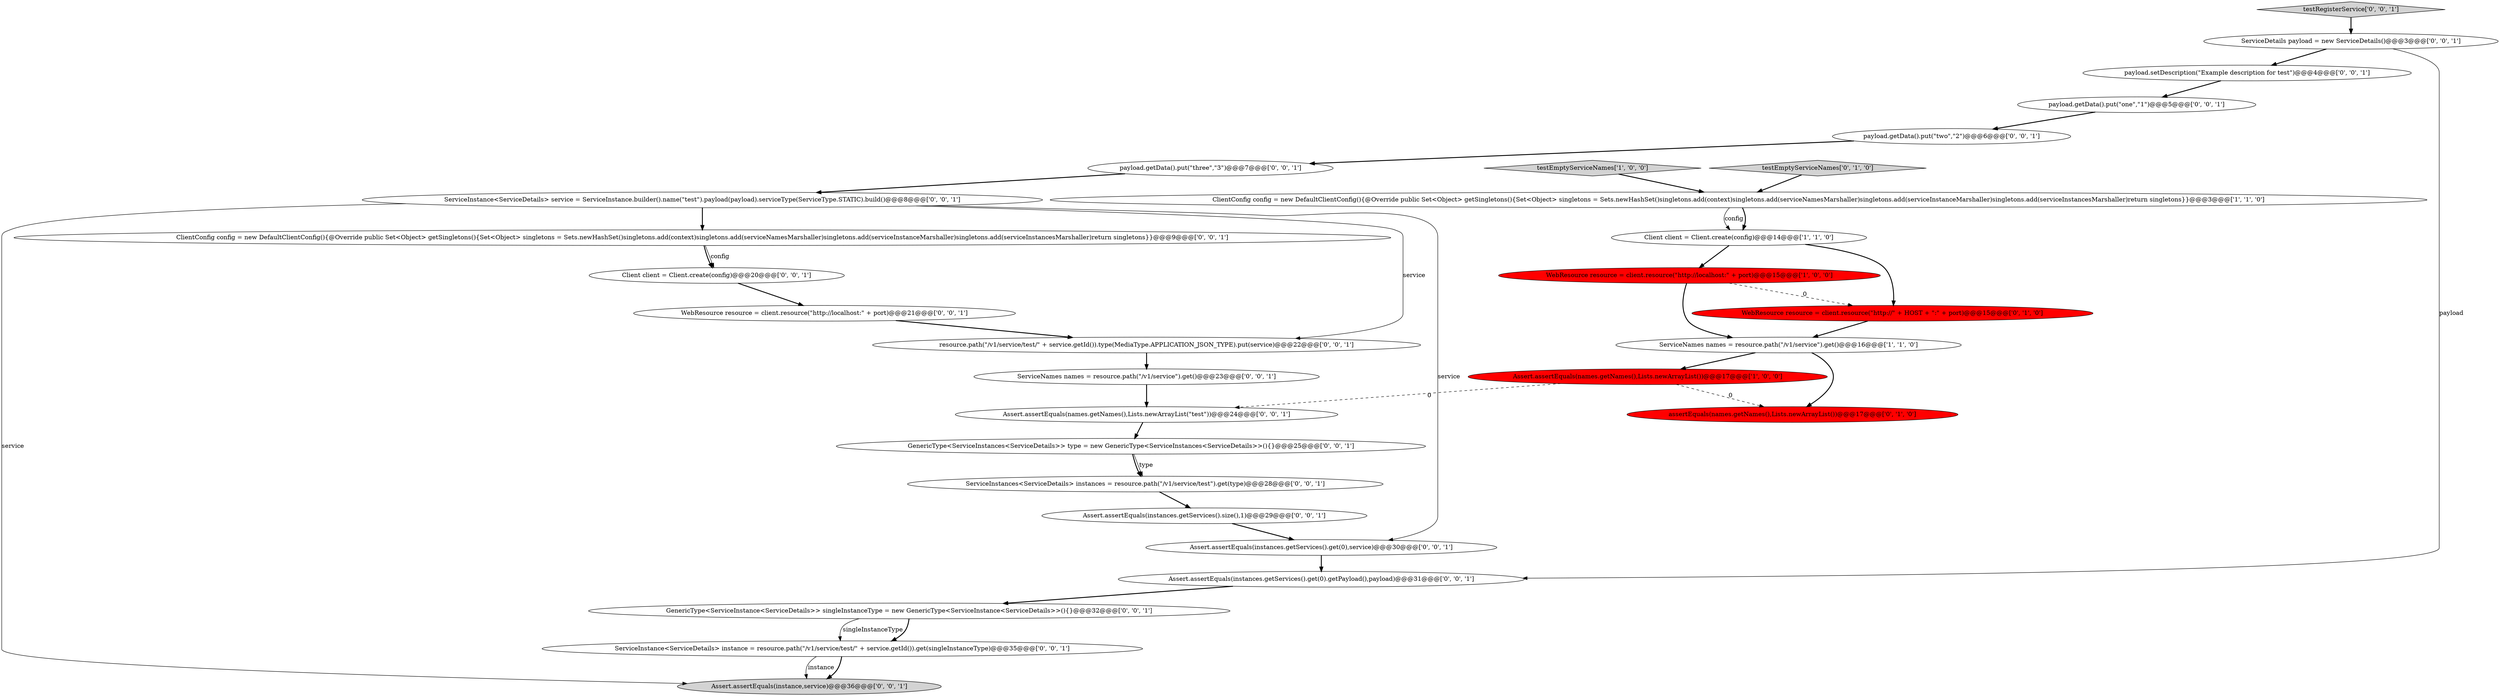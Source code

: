 digraph {
25 [style = filled, label = "testRegisterService['0', '0', '1']", fillcolor = lightgray, shape = diamond image = "AAA0AAABBB3BBB"];
24 [style = filled, label = "Assert.assertEquals(instances.getServices().get(0),service)@@@30@@@['0', '0', '1']", fillcolor = white, shape = ellipse image = "AAA0AAABBB3BBB"];
19 [style = filled, label = "ClientConfig config = new DefaultClientConfig(){@Override public Set<Object> getSingletons(){Set<Object> singletons = Sets.newHashSet()singletons.add(context)singletons.add(serviceNamesMarshaller)singletons.add(serviceInstanceMarshaller)singletons.add(serviceInstancesMarshaller)return singletons}}@@@9@@@['0', '0', '1']", fillcolor = white, shape = ellipse image = "AAA0AAABBB3BBB"];
1 [style = filled, label = "Assert.assertEquals(names.getNames(),Lists.newArrayList())@@@17@@@['1', '0', '0']", fillcolor = red, shape = ellipse image = "AAA1AAABBB1BBB"];
2 [style = filled, label = "WebResource resource = client.resource(\"http://localhost:\" + port)@@@15@@@['1', '0', '0']", fillcolor = red, shape = ellipse image = "AAA1AAABBB1BBB"];
13 [style = filled, label = "Client client = Client.create(config)@@@20@@@['0', '0', '1']", fillcolor = white, shape = ellipse image = "AAA0AAABBB3BBB"];
5 [style = filled, label = "ServiceNames names = resource.path(\"/v1/service\").get()@@@16@@@['1', '1', '0']", fillcolor = white, shape = ellipse image = "AAA0AAABBB1BBB"];
8 [style = filled, label = "testEmptyServiceNames['0', '1', '0']", fillcolor = lightgray, shape = diamond image = "AAA0AAABBB2BBB"];
27 [style = filled, label = "payload.setDescription(\"Example description for test\")@@@4@@@['0', '0', '1']", fillcolor = white, shape = ellipse image = "AAA0AAABBB3BBB"];
15 [style = filled, label = "ServiceInstance<ServiceDetails> instance = resource.path(\"/v1/service/test/\" + service.getId()).get(singleInstanceType)@@@35@@@['0', '0', '1']", fillcolor = white, shape = ellipse image = "AAA0AAABBB3BBB"];
0 [style = filled, label = "testEmptyServiceNames['1', '0', '0']", fillcolor = lightgray, shape = diamond image = "AAA0AAABBB1BBB"];
21 [style = filled, label = "Assert.assertEquals(instances.getServices().get(0).getPayload(),payload)@@@31@@@['0', '0', '1']", fillcolor = white, shape = ellipse image = "AAA0AAABBB3BBB"];
12 [style = filled, label = "GenericType<ServiceInstance<ServiceDetails>> singleInstanceType = new GenericType<ServiceInstance<ServiceDetails>>(){}@@@32@@@['0', '0', '1']", fillcolor = white, shape = ellipse image = "AAA0AAABBB3BBB"];
11 [style = filled, label = "ServiceNames names = resource.path(\"/v1/service\").get()@@@23@@@['0', '0', '1']", fillcolor = white, shape = ellipse image = "AAA0AAABBB3BBB"];
22 [style = filled, label = "payload.getData().put(\"one\",\"1\")@@@5@@@['0', '0', '1']", fillcolor = white, shape = ellipse image = "AAA0AAABBB3BBB"];
4 [style = filled, label = "ClientConfig config = new DefaultClientConfig(){@Override public Set<Object> getSingletons(){Set<Object> singletons = Sets.newHashSet()singletons.add(context)singletons.add(serviceNamesMarshaller)singletons.add(serviceInstanceMarshaller)singletons.add(serviceInstancesMarshaller)return singletons}}@@@3@@@['1', '1', '0']", fillcolor = white, shape = ellipse image = "AAA0AAABBB1BBB"];
16 [style = filled, label = "Assert.assertEquals(names.getNames(),Lists.newArrayList(\"test\"))@@@24@@@['0', '0', '1']", fillcolor = white, shape = ellipse image = "AAA0AAABBB3BBB"];
23 [style = filled, label = "payload.getData().put(\"two\",\"2\")@@@6@@@['0', '0', '1']", fillcolor = white, shape = ellipse image = "AAA0AAABBB3BBB"];
7 [style = filled, label = "assertEquals(names.getNames(),Lists.newArrayList())@@@17@@@['0', '1', '0']", fillcolor = red, shape = ellipse image = "AAA1AAABBB2BBB"];
20 [style = filled, label = "GenericType<ServiceInstances<ServiceDetails>> type = new GenericType<ServiceInstances<ServiceDetails>>(){}@@@25@@@['0', '0', '1']", fillcolor = white, shape = ellipse image = "AAA0AAABBB3BBB"];
18 [style = filled, label = "WebResource resource = client.resource(\"http://localhost:\" + port)@@@21@@@['0', '0', '1']", fillcolor = white, shape = ellipse image = "AAA0AAABBB3BBB"];
28 [style = filled, label = "payload.getData().put(\"three\",\"3\")@@@7@@@['0', '0', '1']", fillcolor = white, shape = ellipse image = "AAA0AAABBB3BBB"];
9 [style = filled, label = "ServiceInstance<ServiceDetails> service = ServiceInstance.builder().name(\"test\").payload(payload).serviceType(ServiceType.STATIC).build()@@@8@@@['0', '0', '1']", fillcolor = white, shape = ellipse image = "AAA0AAABBB3BBB"];
17 [style = filled, label = "ServiceDetails payload = new ServiceDetails()@@@3@@@['0', '0', '1']", fillcolor = white, shape = ellipse image = "AAA0AAABBB3BBB"];
6 [style = filled, label = "WebResource resource = client.resource(\"http://\" + HOST + \":\" + port)@@@15@@@['0', '1', '0']", fillcolor = red, shape = ellipse image = "AAA1AAABBB2BBB"];
3 [style = filled, label = "Client client = Client.create(config)@@@14@@@['1', '1', '0']", fillcolor = white, shape = ellipse image = "AAA0AAABBB1BBB"];
10 [style = filled, label = "resource.path(\"/v1/service/test/\" + service.getId()).type(MediaType.APPLICATION_JSON_TYPE).put(service)@@@22@@@['0', '0', '1']", fillcolor = white, shape = ellipse image = "AAA0AAABBB3BBB"];
26 [style = filled, label = "Assert.assertEquals(instance,service)@@@36@@@['0', '0', '1']", fillcolor = lightgray, shape = ellipse image = "AAA0AAABBB3BBB"];
29 [style = filled, label = "ServiceInstances<ServiceDetails> instances = resource.path(\"/v1/service/test\").get(type)@@@28@@@['0', '0', '1']", fillcolor = white, shape = ellipse image = "AAA0AAABBB3BBB"];
14 [style = filled, label = "Assert.assertEquals(instances.getServices().size(),1)@@@29@@@['0', '0', '1']", fillcolor = white, shape = ellipse image = "AAA0AAABBB3BBB"];
11->16 [style = bold, label=""];
14->24 [style = bold, label=""];
4->3 [style = bold, label=""];
20->29 [style = bold, label=""];
12->15 [style = solid, label="singleInstanceType"];
4->3 [style = solid, label="config"];
12->15 [style = bold, label=""];
28->9 [style = bold, label=""];
3->6 [style = bold, label=""];
9->26 [style = solid, label="service"];
27->22 [style = bold, label=""];
9->10 [style = solid, label="service"];
22->23 [style = bold, label=""];
25->17 [style = bold, label=""];
15->26 [style = bold, label=""];
21->12 [style = bold, label=""];
23->28 [style = bold, label=""];
5->1 [style = bold, label=""];
17->21 [style = solid, label="payload"];
6->5 [style = bold, label=""];
9->24 [style = solid, label="service"];
19->13 [style = solid, label="config"];
19->13 [style = bold, label=""];
3->2 [style = bold, label=""];
18->10 [style = bold, label=""];
24->21 [style = bold, label=""];
20->29 [style = solid, label="type"];
0->4 [style = bold, label=""];
1->16 [style = dashed, label="0"];
29->14 [style = bold, label=""];
2->6 [style = dashed, label="0"];
9->19 [style = bold, label=""];
5->7 [style = bold, label=""];
8->4 [style = bold, label=""];
17->27 [style = bold, label=""];
1->7 [style = dashed, label="0"];
15->26 [style = solid, label="instance"];
16->20 [style = bold, label=""];
13->18 [style = bold, label=""];
2->5 [style = bold, label=""];
10->11 [style = bold, label=""];
}
